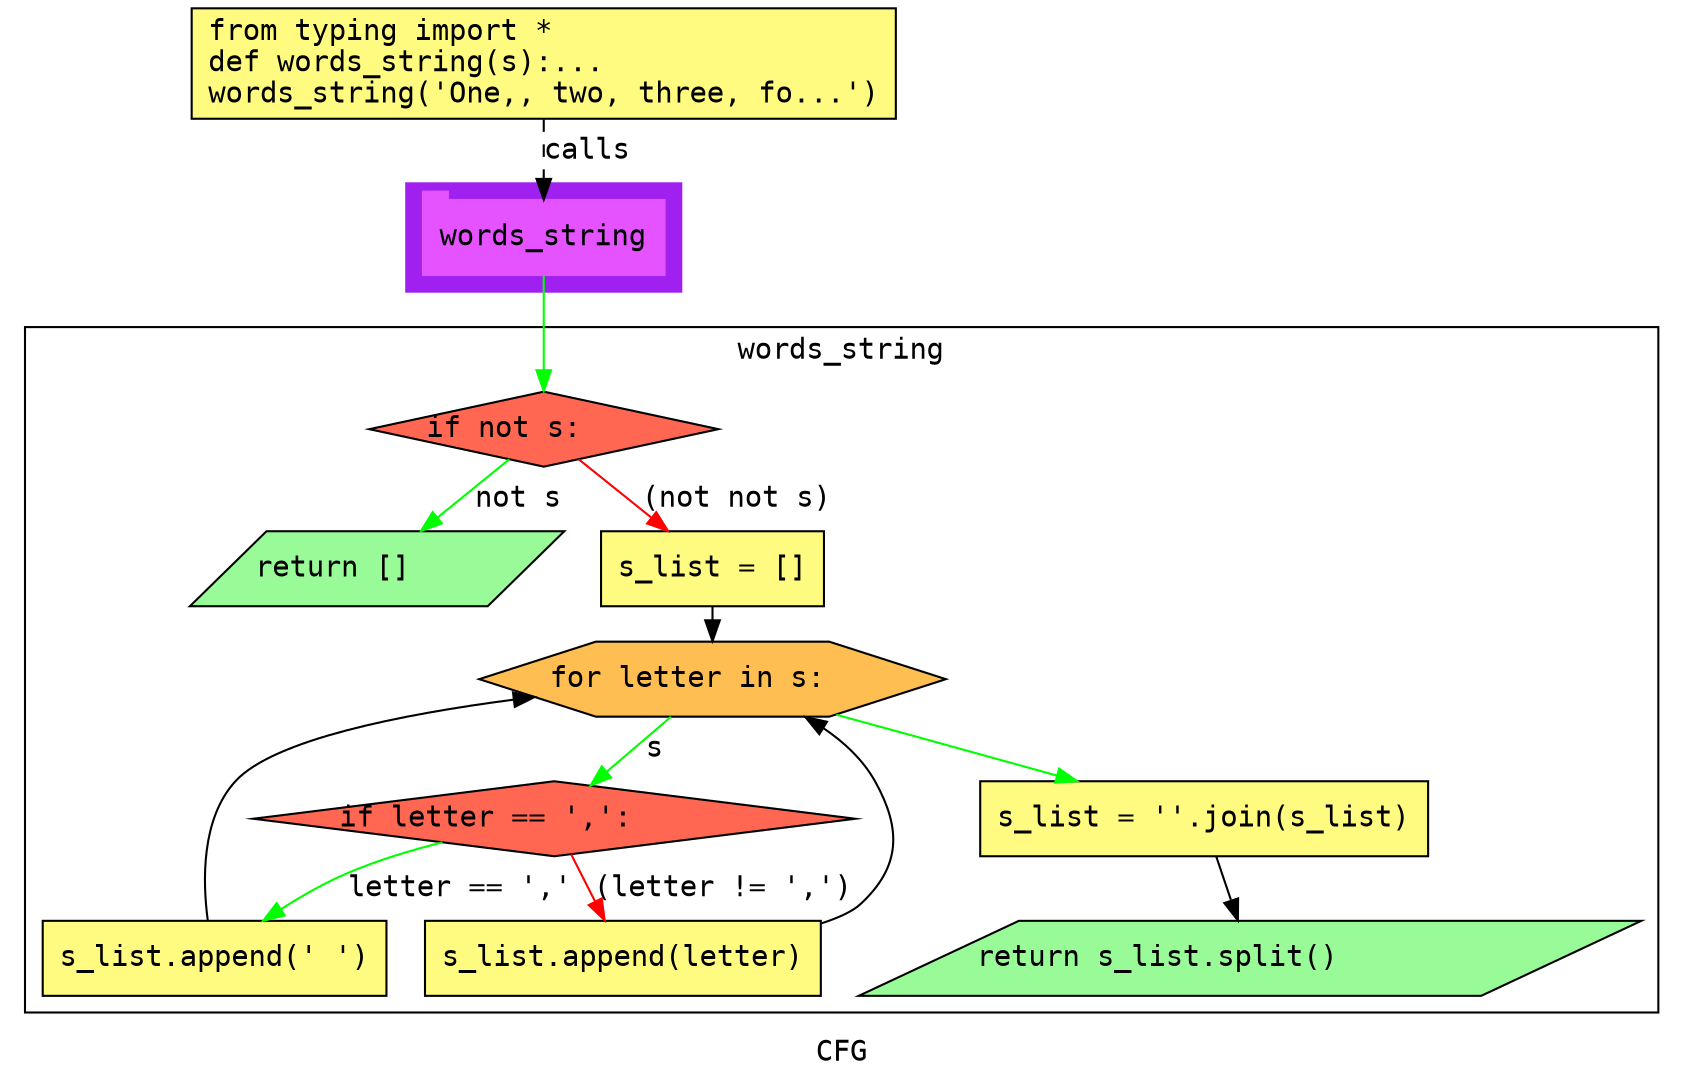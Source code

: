 digraph cluster510CFG {
	graph [bb="0,0,786,513",
		compound=True,
		fontname="DejaVu Sans Mono",
		label=CFG,
		lheight=0.21,
		lp="393,11.5",
		lwidth=0.35,
		pack=False,
		rankdir=TB,
		ranksep=0.02
	];
	node [fontname="DejaVu Sans Mono",
		label="\N"
	];
	edge [fontname="DejaVu Sans Mono"];
	subgraph cluster_1 {
		graph [bb="234,377,366,429",
			color=purple,
			compound=true,
			fontname="DejaVu Sans Mono",
			label="",
			rankdir=TB,
			ranksep=0.02,
			shape=tab,
			style=filled
		];
		node [fontname="DejaVu Sans Mono"];
		edge [fontname="DejaVu Sans Mono"];
		19	[color="#E552FF",
			height=0.5,
			label=words_string,
			linenum="[19]",
			pos="300,403",
			shape=tab,
			style=filled,
			width=1.6111];
	}
	subgraph cluster4words_string {
		graph [bb="8,31,778,360",
			compound=True,
			fontname="DejaVu Sans Mono",
			label=words_string,
			lheight=0.21,
			lp="393,348.5",
			lwidth=1.39,
			pack=False,
			rankdir=TB,
			ranksep=0.02
		];
		node [fontname="DejaVu Sans Mono"];
		edge [fontname="DejaVu Sans Mono"];
		subgraph cluster_10 {
			graph [color=purple,
				compound=true,
				fontname="DejaVu Sans Mono",
				label="",
				rankdir=TB,
				ranksep=0.02,
				shape=tab,
				style=filled
			];
			node [fontname="DejaVu Sans Mono"];
			edge [fontname="DejaVu Sans Mono"];
		}
		subgraph cluster_12 {
			graph [color=purple,
				compound=true,
				fontname="DejaVu Sans Mono",
				label="",
				rankdir=TB,
				ranksep=0.02,
				shape=tab,
				style=filled
			];
			node [fontname="DejaVu Sans Mono"];
			edge [fontname="DejaVu Sans Mono"];
		}
		subgraph cluster_9 {
			graph [color=purple,
				compound=true,
				fontname="DejaVu Sans Mono",
				label="",
				rankdir=TB,
				ranksep=0.02,
				shape=tab,
				style=filled
			];
			node [fontname="DejaVu Sans Mono"];
			edge [fontname="DejaVu Sans Mono"];
		}
		3	[fillcolor="#FF6752",
			height=0.5,
			label="if not s:\l",
			linenum="[5]",
			pos="300,311",
			shape=diamond,
			style="filled,solid",
			width=2.3234];
		4	[fillcolor="#98fb98",
			height=0.5,
			label="return []\l",
			linenum="[6]",
			pos="222,244",
			shape=parallelogram,
			style="filled,solid",
			width=2.4088];
		3 -> 4	[color=green,
			label="not s",
			lp="288,277.5",
			pos="e,242.4,262 283.46,296.22 273.81,288.18 261.39,277.83 250.24,268.53"];
		5	[fillcolor="#FFFB81",
			height=0.5,
			label="s_list = []\l",
			linenum="[8]",
			pos="380,244",
			shape=rectangle,
			style="filled,solid",
			width=1.4861];
		3 -> 5	[color=red,
			label="(not not s)",
			lp="392.5,277.5",
			pos="e,358.87,262.17 316.58,296.53 326.54,288.43 339.5,277.9 351.11,268.47"];
		7	[fillcolor="#FFBE52",
			height=0.5,
			label="for letter in s:\l",
			linenum="[10]",
			pos="380,191",
			shape=hexagon,
			style="filled,solid",
			width=3.1062];
		5 -> 7	[color=black,
			pos="e,380,209.25 380,225.73 380,223.66 380,221.5 380,219.32"];
		8	[fillcolor="#FF6752",
			height=0.5,
			label="if letter == ',':\l",
			linenum="[11]",
			pos="262,124",
			shape=diamond,
			style="filled,solid",
			width=4.0085];
		7 -> 8	[color=green,
			label=s,
			lp="335.5,157.5",
			pos="e,287.24,138.9 349,172.92 332.75,163.97 312.81,152.99 296.13,143.8"];
		9	[fillcolor="#FFFB81",
			height=0.5,
			label="s_list = ''.join(s_list)\l",
			linenum="[16]",
			pos="570,124",
			shape=rectangle,
			style="filled,solid",
			width=2.9861];
		7 -> 9	[color=green,
			pos="e,520.08,142.08 429.92,172.92 454.59,164.48 484.53,154.24 510.39,145.39"];
		10	[fillcolor="#FFFB81",
			height=0.5,
			label="s_list.append(' ')\l",
			linenum="[12]",
			pos="99,57",
			shape=rectangle,
			style="filled,solid",
			width=2.2917];
		8 -> 10	[color=green,
			label="letter == ','",
			lp="217,90.5",
			pos="e,122.34,75.053 208.34,112.67 193.35,108.93 177.27,104.08 163,98 152,93.31 140.71,86.881 130.73,80.548"];
		12	[fillcolor="#FFFB81",
			height=0.5,
			label="s_list.append(letter)\l",
			linenum="[14]",
			pos="295,57",
			shape=rectangle,
			style="filled,solid",
			width=2.6389];
		8 -> 12	[color=red,
			label="(letter != ',')",
			lp="343,90.5",
			pos="e,286.24,75.248 270.16,106.93 273.63,100.09 277.77,91.93 281.67,84.252"];
		10 -> 7	[color=black,
			pos="e,286.51,185.1 95.631,75.275 93.023,94.22 92.258,124.28 109,142 131.82,166.16 209.86,178.23 276.37,184.23"];
		12 -> 7	[color=black,
			pos="e,396.63,172.84 390.06,73.53 398.51,76.273 405.28,79.419 409,83 428,101.27 423.17,116.94 415,142 412.39,150 407.9,157.77 402.98,\
164.65"];
		16	[fillcolor="#98fb98",
			height=0.5,
			label="return s_list.split()\l",
			linenum="[17]",
			pos="589,57",
			shape=parallelogram,
			style="filled,solid",
			width=5.0294];
		9 -> 16	[color=black,
			pos="e,583.98,75.19 574.99,105.92 576.85,99.553 579.02,92.156 581.08,85.108"];
	}
	1	[fillcolor="#FFFB81",
		height=0.73611,
		label="from typing import *\ldef words_string(s):...\lwords_string('One,, two, three, fo...')\l",
		linenum="[1]",
		pos="300,486.5",
		shape=rectangle,
		style="filled,solid",
		width=4.6944];
	1 -> 19	[label=calls,
		lp="321,444.5",
		pos="e,300,421.13 300,459.71 300,450.66 300,440.47 300,431.3",
		style=dashed];
	19 -> 3	[color=green,
		pos="e,300,329.3 300,384.65 300,371.82 300,354.11 300,339.38"];
}
